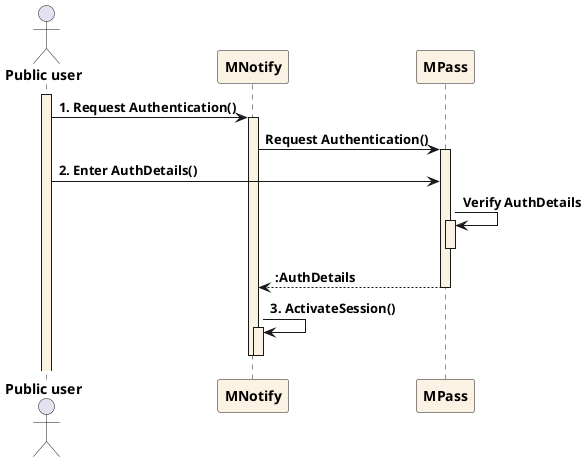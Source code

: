 @startuml

skinparam shadowing false
skinparam backgroundColor transparent
skinparam actor {
    FontStyle bold
}
skinparam sequence {
    ParticipantFontStyle bold
    ParticipantBackgroundColor #FCF2E3
    LifeLineBackgroundColor #FCF2E3
    ArrowFontStyle bold
}

actor "Public user" as User
participant MNotify
participant MPass

activate User

User -> MNotify: 1. Request Authentication()
activate MNotify

MNotify -> MPass: Request Authentication()
activate MPass

User -> MPass: 2. Enter AuthDetails()

MPass -> MPass: Verify AuthDetails
activate MPass
deactivate MPass

MPass --> MNotify: :AuthDetails
deactivate MPass

MNotify -> MNotify: 3. ActivateSession()
activate MNotify
deactivate MNotify

deactivate MNotify

@enduml